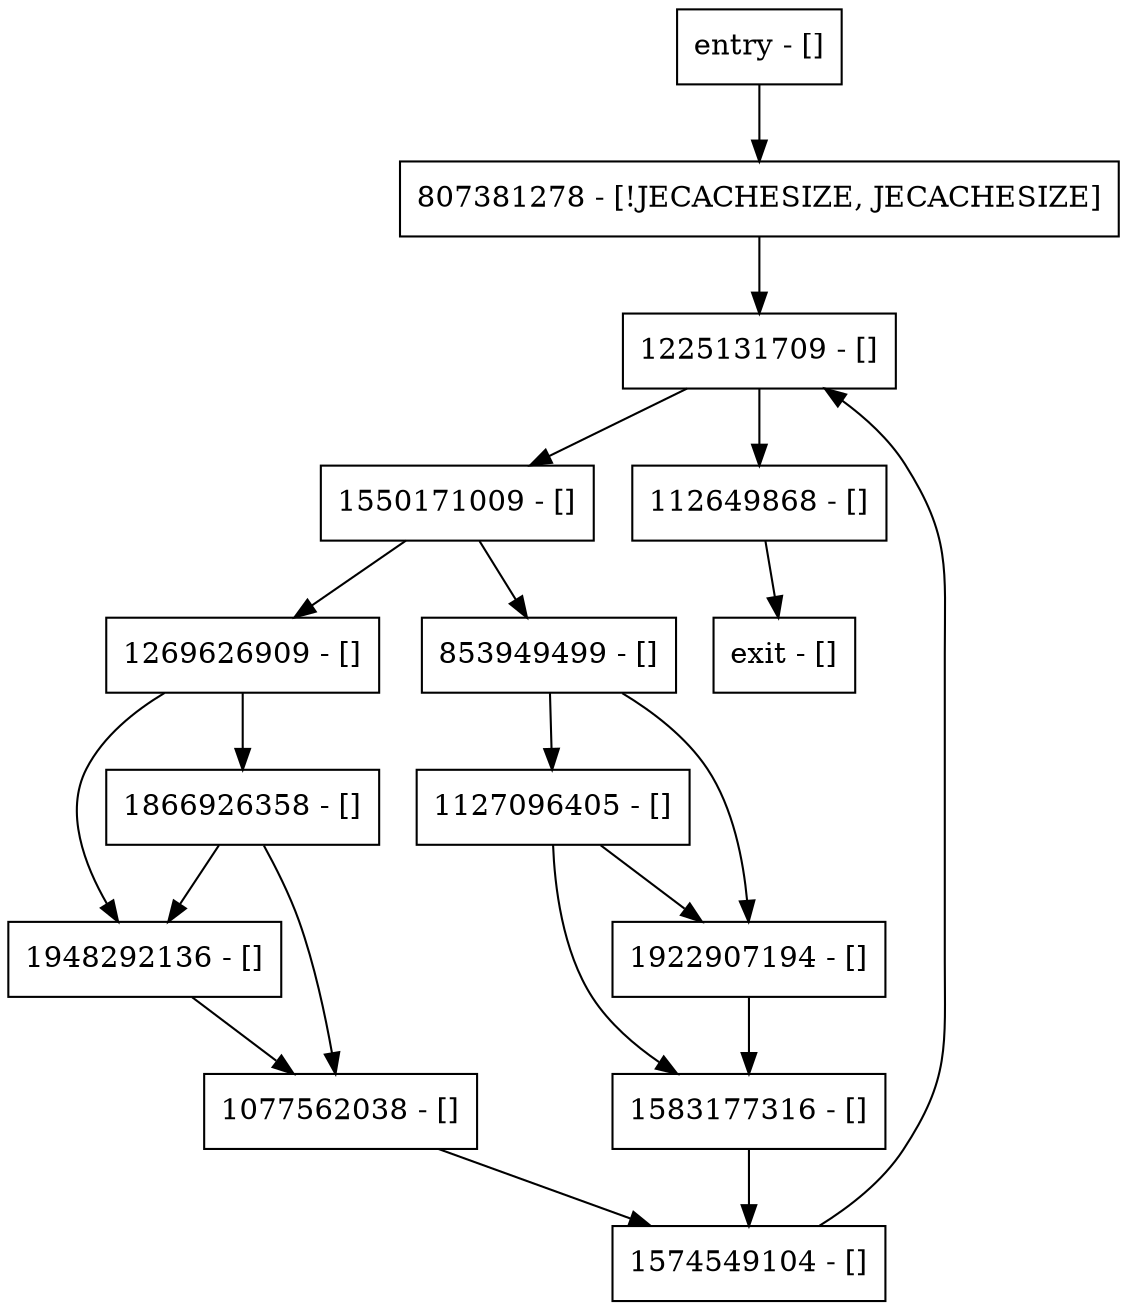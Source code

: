 digraph packLnMemIds {
node [shape=record];
1225131709 [label="1225131709 - []"];
1269626909 [label="1269626909 - []"];
1948292136 [label="1948292136 - []"];
1127096405 [label="1127096405 - []"];
entry [label="entry - []"];
exit [label="exit - []"];
1583177316 [label="1583177316 - []"];
1550171009 [label="1550171009 - []"];
1922907194 [label="1922907194 - []"];
1866926358 [label="1866926358 - []"];
112649868 [label="112649868 - []"];
1574549104 [label="1574549104 - []"];
807381278 [label="807381278 - [!JECACHESIZE, JECACHESIZE]"];
853949499 [label="853949499 - []"];
1077562038 [label="1077562038 - []"];
entry;
exit;
1225131709 -> 1550171009;
1225131709 -> 112649868;
1269626909 -> 1866926358;
1269626909 -> 1948292136;
1948292136 -> 1077562038;
1127096405 -> 1583177316;
1127096405 -> 1922907194;
entry -> 807381278;
1583177316 -> 1574549104;
1550171009 -> 1269626909;
1550171009 -> 853949499;
1922907194 -> 1583177316;
1866926358 -> 1948292136;
1866926358 -> 1077562038;
112649868 -> exit;
1574549104 -> 1225131709;
807381278 -> 1225131709;
853949499 -> 1922907194;
853949499 -> 1127096405;
1077562038 -> 1574549104;
}
